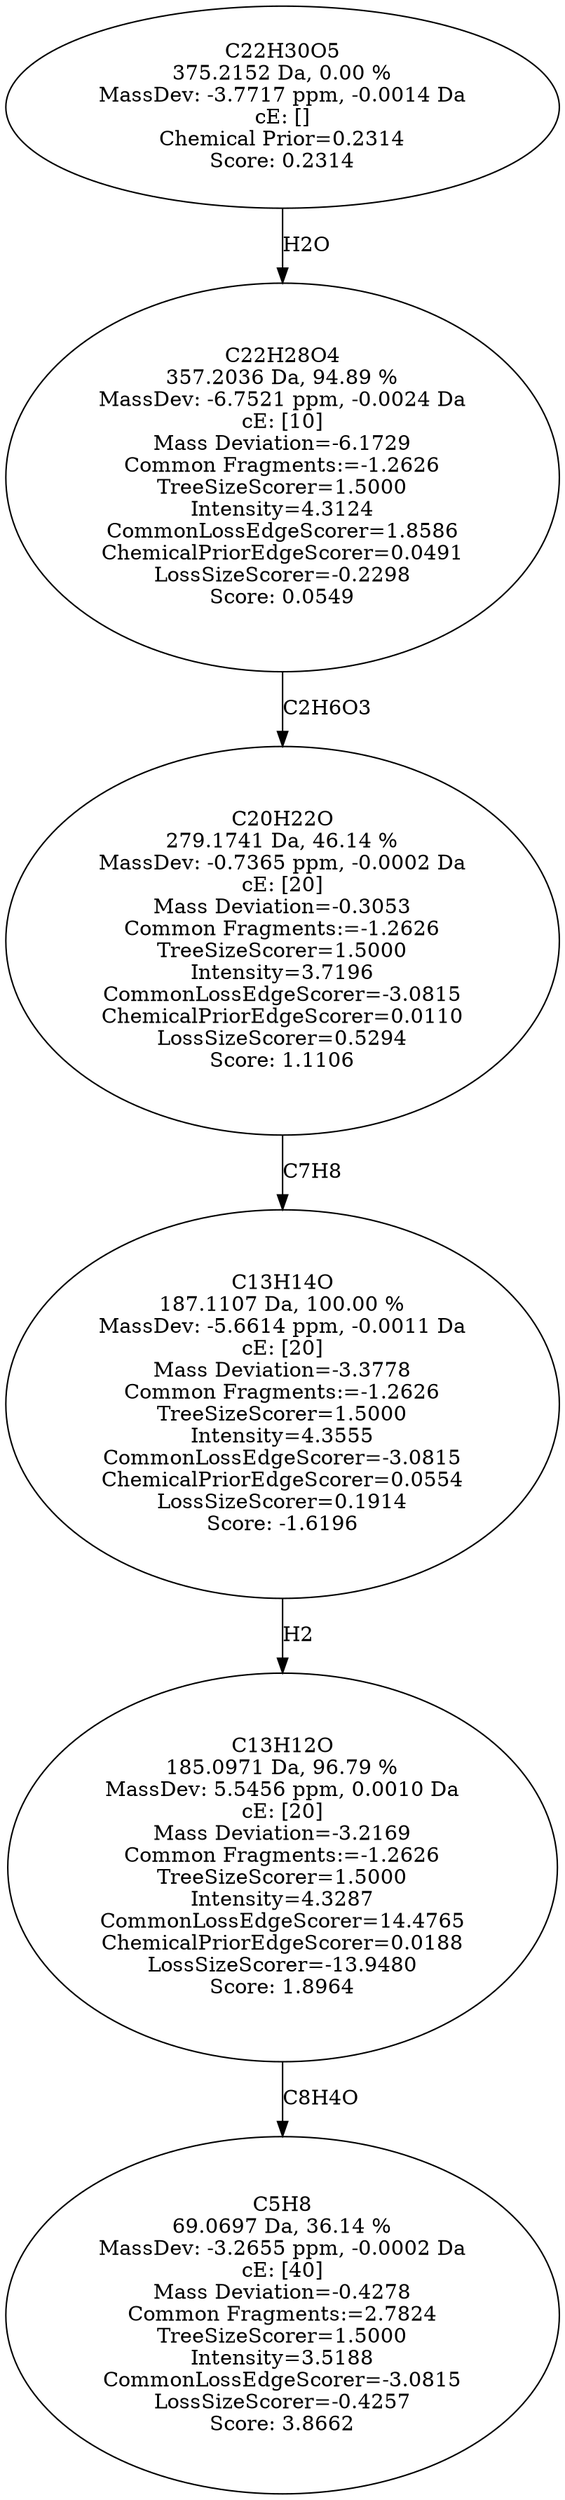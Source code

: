 strict digraph {
v1 [label="C5H8\n69.0697 Da, 36.14 %\nMassDev: -3.2655 ppm, -0.0002 Da\ncE: [40]\nMass Deviation=-0.4278\nCommon Fragments:=2.7824\nTreeSizeScorer=1.5000\nIntensity=3.5188\nCommonLossEdgeScorer=-3.0815\nLossSizeScorer=-0.4257\nScore: 3.8662"];
v2 [label="C13H12O\n185.0971 Da, 96.79 %\nMassDev: 5.5456 ppm, 0.0010 Da\ncE: [20]\nMass Deviation=-3.2169\nCommon Fragments:=-1.2626\nTreeSizeScorer=1.5000\nIntensity=4.3287\nCommonLossEdgeScorer=14.4765\nChemicalPriorEdgeScorer=0.0188\nLossSizeScorer=-13.9480\nScore: 1.8964"];
v3 [label="C13H14O\n187.1107 Da, 100.00 %\nMassDev: -5.6614 ppm, -0.0011 Da\ncE: [20]\nMass Deviation=-3.3778\nCommon Fragments:=-1.2626\nTreeSizeScorer=1.5000\nIntensity=4.3555\nCommonLossEdgeScorer=-3.0815\nChemicalPriorEdgeScorer=0.0554\nLossSizeScorer=0.1914\nScore: -1.6196"];
v4 [label="C20H22O\n279.1741 Da, 46.14 %\nMassDev: -0.7365 ppm, -0.0002 Da\ncE: [20]\nMass Deviation=-0.3053\nCommon Fragments:=-1.2626\nTreeSizeScorer=1.5000\nIntensity=3.7196\nCommonLossEdgeScorer=-3.0815\nChemicalPriorEdgeScorer=0.0110\nLossSizeScorer=0.5294\nScore: 1.1106"];
v5 [label="C22H28O4\n357.2036 Da, 94.89 %\nMassDev: -6.7521 ppm, -0.0024 Da\ncE: [10]\nMass Deviation=-6.1729\nCommon Fragments:=-1.2626\nTreeSizeScorer=1.5000\nIntensity=4.3124\nCommonLossEdgeScorer=1.8586\nChemicalPriorEdgeScorer=0.0491\nLossSizeScorer=-0.2298\nScore: 0.0549"];
v6 [label="C22H30O5\n375.2152 Da, 0.00 %\nMassDev: -3.7717 ppm, -0.0014 Da\ncE: []\nChemical Prior=0.2314\nScore: 0.2314"];
v2 -> v1 [label="C8H4O"];
v3 -> v2 [label="H2"];
v4 -> v3 [label="C7H8"];
v5 -> v4 [label="C2H6O3"];
v6 -> v5 [label="H2O"];
}
